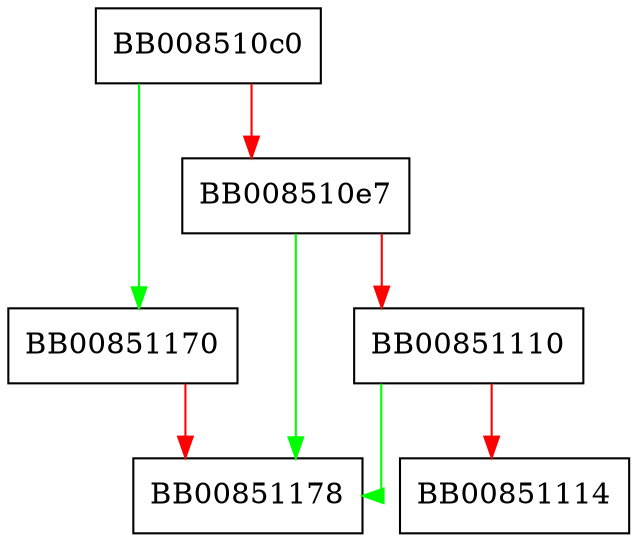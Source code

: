 digraph ossl_sm2_ciphertext_size {
  node [shape="box"];
  graph [splines=ortho];
  BB008510c0 -> BB00851170 [color="green"];
  BB008510c0 -> BB008510e7 [color="red"];
  BB008510e7 -> BB00851178 [color="green"];
  BB008510e7 -> BB00851110 [color="red"];
  BB00851110 -> BB00851178 [color="green"];
  BB00851110 -> BB00851114 [color="red"];
  BB00851170 -> BB00851178 [color="red"];
}